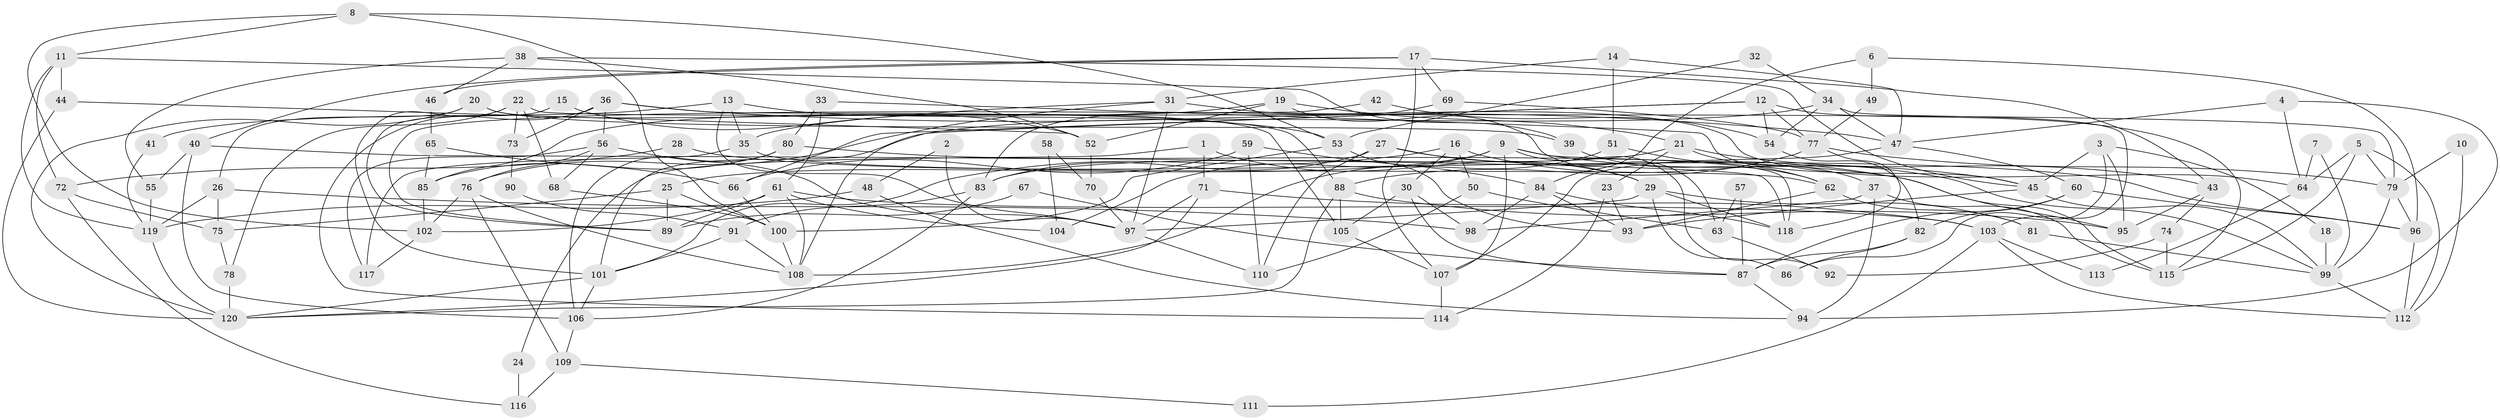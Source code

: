 // Generated by graph-tools (version 1.1) at 2025/02/03/09/25 03:02:04]
// undirected, 120 vertices, 240 edges
graph export_dot {
graph [start="1"]
  node [color=gray90,style=filled];
  1;
  2;
  3;
  4;
  5;
  6;
  7;
  8;
  9;
  10;
  11;
  12;
  13;
  14;
  15;
  16;
  17;
  18;
  19;
  20;
  21;
  22;
  23;
  24;
  25;
  26;
  27;
  28;
  29;
  30;
  31;
  32;
  33;
  34;
  35;
  36;
  37;
  38;
  39;
  40;
  41;
  42;
  43;
  44;
  45;
  46;
  47;
  48;
  49;
  50;
  51;
  52;
  53;
  54;
  55;
  56;
  57;
  58;
  59;
  60;
  61;
  62;
  63;
  64;
  65;
  66;
  67;
  68;
  69;
  70;
  71;
  72;
  73;
  74;
  75;
  76;
  77;
  78;
  79;
  80;
  81;
  82;
  83;
  84;
  85;
  86;
  87;
  88;
  89;
  90;
  91;
  92;
  93;
  94;
  95;
  96;
  97;
  98;
  99;
  100;
  101;
  102;
  103;
  104;
  105;
  106;
  107;
  108;
  109;
  110;
  111;
  112;
  113;
  114;
  115;
  116;
  117;
  118;
  119;
  120;
  1 -- 71;
  1 -- 29;
  1 -- 24;
  2 -- 97;
  2 -- 48;
  3 -- 45;
  3 -- 86;
  3 -- 18;
  3 -- 95;
  4 -- 94;
  4 -- 47;
  4 -- 64;
  5 -- 64;
  5 -- 112;
  5 -- 79;
  5 -- 115;
  6 -- 84;
  6 -- 96;
  6 -- 49;
  7 -- 64;
  7 -- 99;
  8 -- 53;
  8 -- 100;
  8 -- 11;
  8 -- 102;
  9 -- 118;
  9 -- 45;
  9 -- 25;
  9 -- 92;
  9 -- 104;
  9 -- 107;
  10 -- 112;
  10 -- 79;
  11 -- 119;
  11 -- 39;
  11 -- 44;
  11 -- 72;
  12 -- 108;
  12 -- 54;
  12 -- 76;
  12 -- 77;
  12 -- 115;
  13 -- 53;
  13 -- 97;
  13 -- 35;
  13 -- 41;
  14 -- 51;
  14 -- 31;
  14 -- 47;
  15 -- 89;
  15 -- 52;
  16 -- 30;
  16 -- 101;
  16 -- 50;
  16 -- 99;
  17 -- 43;
  17 -- 69;
  17 -- 40;
  17 -- 46;
  17 -- 107;
  18 -- 99;
  19 -- 85;
  19 -- 52;
  19 -- 21;
  19 -- 63;
  20 -- 105;
  20 -- 39;
  20 -- 26;
  20 -- 120;
  21 -- 43;
  21 -- 23;
  21 -- 37;
  21 -- 83;
  22 -- 79;
  22 -- 68;
  22 -- 73;
  22 -- 78;
  22 -- 101;
  23 -- 114;
  23 -- 93;
  24 -- 116;
  25 -- 75;
  25 -- 89;
  25 -- 100;
  26 -- 119;
  26 -- 75;
  26 -- 98;
  27 -- 115;
  27 -- 83;
  27 -- 29;
  27 -- 110;
  28 -- 72;
  28 -- 96;
  29 -- 81;
  29 -- 86;
  29 -- 97;
  29 -- 118;
  30 -- 105;
  30 -- 98;
  30 -- 87;
  31 -- 97;
  31 -- 35;
  31 -- 64;
  31 -- 66;
  32 -- 53;
  32 -- 34;
  33 -- 45;
  33 -- 61;
  33 -- 80;
  34 -- 101;
  34 -- 47;
  34 -- 54;
  34 -- 103;
  35 -- 117;
  35 -- 62;
  36 -- 88;
  36 -- 47;
  36 -- 56;
  36 -- 73;
  36 -- 114;
  37 -- 115;
  37 -- 94;
  37 -- 98;
  38 -- 46;
  38 -- 45;
  38 -- 52;
  38 -- 55;
  39 -- 62;
  40 -- 106;
  40 -- 55;
  40 -- 118;
  41 -- 119;
  42 -- 89;
  42 -- 54;
  43 -- 74;
  43 -- 95;
  44 -- 120;
  44 -- 52;
  45 -- 93;
  45 -- 99;
  46 -- 65;
  47 -- 107;
  47 -- 60;
  48 -- 94;
  48 -- 119;
  49 -- 77;
  50 -- 110;
  50 -- 63;
  51 -- 62;
  51 -- 108;
  52 -- 70;
  53 -- 100;
  53 -- 93;
  54 -- 82;
  55 -- 119;
  56 -- 76;
  56 -- 68;
  56 -- 97;
  56 -- 117;
  57 -- 87;
  57 -- 63;
  58 -- 104;
  58 -- 70;
  59 -- 84;
  59 -- 110;
  59 -- 66;
  60 -- 96;
  60 -- 82;
  60 -- 87;
  61 -- 108;
  61 -- 103;
  61 -- 89;
  61 -- 102;
  61 -- 104;
  62 -- 93;
  62 -- 81;
  63 -- 92;
  64 -- 113;
  65 -- 85;
  65 -- 66;
  66 -- 100;
  67 -- 89;
  67 -- 87;
  68 -- 100;
  69 -- 77;
  69 -- 83;
  70 -- 97;
  71 -- 120;
  71 -- 97;
  71 -- 103;
  72 -- 75;
  72 -- 116;
  73 -- 90;
  74 -- 92;
  74 -- 115;
  75 -- 78;
  76 -- 102;
  76 -- 108;
  76 -- 109;
  77 -- 118;
  77 -- 79;
  77 -- 88;
  78 -- 120;
  79 -- 96;
  79 -- 99;
  80 -- 95;
  80 -- 85;
  80 -- 106;
  81 -- 99;
  82 -- 87;
  82 -- 86;
  83 -- 106;
  83 -- 91;
  84 -- 118;
  84 -- 98;
  84 -- 93;
  85 -- 102;
  87 -- 94;
  88 -- 120;
  88 -- 95;
  88 -- 105;
  90 -- 91;
  91 -- 108;
  91 -- 101;
  96 -- 112;
  97 -- 110;
  99 -- 112;
  100 -- 108;
  101 -- 106;
  101 -- 120;
  102 -- 117;
  103 -- 111;
  103 -- 112;
  103 -- 113;
  105 -- 107;
  106 -- 109;
  107 -- 114;
  109 -- 111;
  109 -- 116;
  119 -- 120;
}
